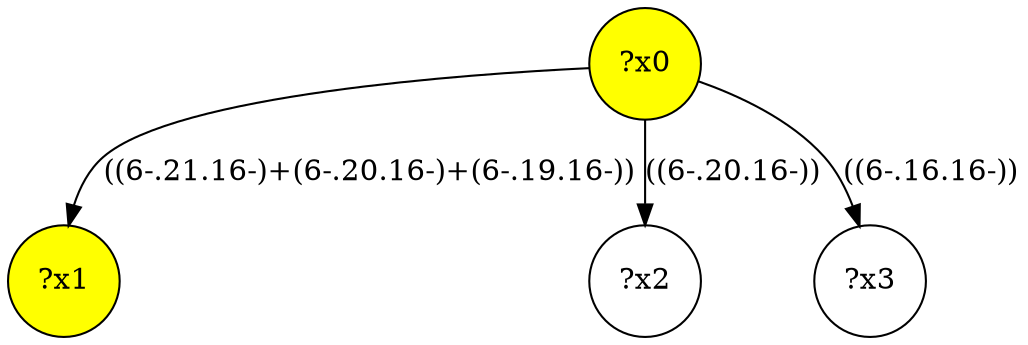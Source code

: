 digraph g {
	x0 [fillcolor="yellow", style="filled," shape=circle, label="?x0"];
	x1 [fillcolor="yellow", style="filled," shape=circle, label="?x1"];
	x0 -> x1 [label="((6-.21.16-)+(6-.20.16-)+(6-.19.16-))"];
	x2 [shape=circle, label="?x2"];
	x0 -> x2 [label="((6-.20.16-))"];
	x3 [shape=circle, label="?x3"];
	x0 -> x3 [label="((6-.16.16-))"];
}
